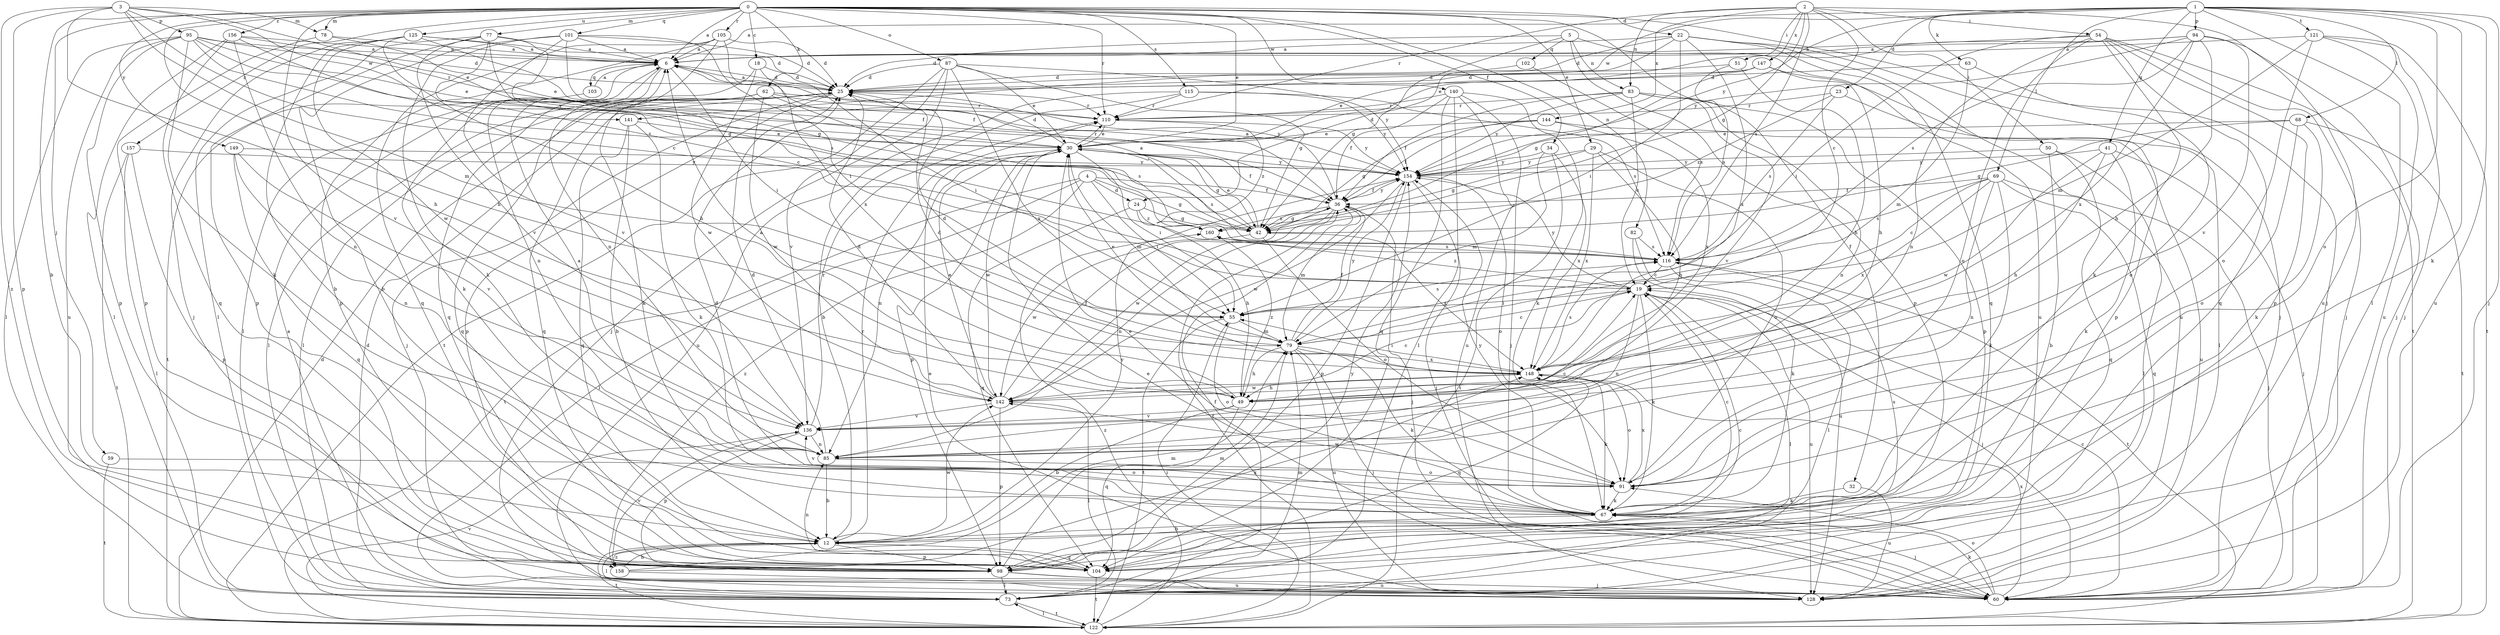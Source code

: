 strict digraph  {
0;
1;
2;
3;
4;
5;
6;
12;
18;
19;
22;
23;
24;
25;
29;
30;
32;
34;
36;
41;
42;
49;
50;
51;
54;
55;
59;
60;
62;
63;
67;
68;
69;
73;
77;
78;
79;
82;
83;
85;
87;
91;
94;
95;
98;
101;
102;
103;
104;
105;
110;
115;
116;
121;
122;
125;
128;
136;
140;
141;
142;
144;
147;
148;
149;
154;
156;
157;
158;
160;
0 -> 6  [label=a];
0 -> 12  [label=b];
0 -> 18  [label=c];
0 -> 22  [label=d];
0 -> 29  [label=e];
0 -> 30  [label=e];
0 -> 32  [label=f];
0 -> 34  [label=f];
0 -> 49  [label=h];
0 -> 59  [label=j];
0 -> 60  [label=j];
0 -> 62  [label=k];
0 -> 77  [label=m];
0 -> 78  [label=m];
0 -> 82  [label=n];
0 -> 87  [label=o];
0 -> 101  [label=q];
0 -> 105  [label=r];
0 -> 110  [label=r];
0 -> 115  [label=s];
0 -> 125  [label=u];
0 -> 136  [label=v];
0 -> 140  [label=w];
0 -> 149  [label=y];
0 -> 156  [label=z];
0 -> 157  [label=z];
1 -> 6  [label=a];
1 -> 23  [label=d];
1 -> 41  [label=g];
1 -> 60  [label=j];
1 -> 63  [label=k];
1 -> 67  [label=k];
1 -> 68  [label=l];
1 -> 69  [label=l];
1 -> 73  [label=l];
1 -> 91  [label=o];
1 -> 94  [label=p];
1 -> 121  [label=t];
1 -> 128  [label=u];
1 -> 141  [label=w];
1 -> 154  [label=y];
2 -> 19  [label=c];
2 -> 42  [label=g];
2 -> 50  [label=i];
2 -> 51  [label=i];
2 -> 54  [label=i];
2 -> 83  [label=n];
2 -> 110  [label=r];
2 -> 116  [label=s];
2 -> 128  [label=u];
2 -> 144  [label=x];
2 -> 147  [label=x];
3 -> 19  [label=c];
3 -> 30  [label=e];
3 -> 49  [label=h];
3 -> 78  [label=m];
3 -> 79  [label=m];
3 -> 95  [label=p];
3 -> 98  [label=p];
3 -> 141  [label=w];
3 -> 158  [label=z];
4 -> 24  [label=d];
4 -> 36  [label=f];
4 -> 42  [label=g];
4 -> 55  [label=i];
4 -> 73  [label=l];
4 -> 122  [label=t];
4 -> 158  [label=z];
5 -> 24  [label=d];
5 -> 25  [label=d];
5 -> 83  [label=n];
5 -> 98  [label=p];
5 -> 102  [label=q];
5 -> 128  [label=u];
6 -> 25  [label=d];
6 -> 55  [label=i];
6 -> 67  [label=k];
6 -> 73  [label=l];
6 -> 85  [label=n];
6 -> 103  [label=q];
12 -> 73  [label=l];
12 -> 98  [label=p];
12 -> 104  [label=q];
12 -> 110  [label=r];
12 -> 116  [label=s];
12 -> 122  [label=t];
12 -> 142  [label=w];
12 -> 154  [label=y];
12 -> 158  [label=z];
18 -> 25  [label=d];
18 -> 55  [label=i];
18 -> 104  [label=q];
18 -> 142  [label=w];
19 -> 55  [label=i];
19 -> 60  [label=j];
19 -> 67  [label=k];
19 -> 73  [label=l];
19 -> 85  [label=n];
19 -> 128  [label=u];
19 -> 154  [label=y];
19 -> 160  [label=z];
22 -> 6  [label=a];
22 -> 25  [label=d];
22 -> 42  [label=g];
22 -> 55  [label=i];
22 -> 60  [label=j];
22 -> 104  [label=q];
22 -> 128  [label=u];
22 -> 148  [label=x];
23 -> 73  [label=l];
23 -> 110  [label=r];
23 -> 116  [label=s];
23 -> 160  [label=z];
24 -> 42  [label=g];
24 -> 49  [label=h];
24 -> 104  [label=q];
24 -> 160  [label=z];
25 -> 6  [label=a];
25 -> 60  [label=j];
25 -> 73  [label=l];
25 -> 98  [label=p];
25 -> 104  [label=q];
25 -> 110  [label=r];
29 -> 42  [label=g];
29 -> 49  [label=h];
29 -> 91  [label=o];
29 -> 148  [label=x];
29 -> 154  [label=y];
30 -> 25  [label=d];
30 -> 36  [label=f];
30 -> 42  [label=g];
30 -> 55  [label=i];
30 -> 79  [label=m];
30 -> 85  [label=n];
30 -> 98  [label=p];
30 -> 110  [label=r];
30 -> 116  [label=s];
30 -> 142  [label=w];
30 -> 154  [label=y];
32 -> 67  [label=k];
32 -> 128  [label=u];
34 -> 79  [label=m];
34 -> 122  [label=t];
34 -> 148  [label=x];
34 -> 154  [label=y];
36 -> 6  [label=a];
36 -> 42  [label=g];
36 -> 60  [label=j];
36 -> 79  [label=m];
36 -> 85  [label=n];
36 -> 142  [label=w];
36 -> 154  [label=y];
36 -> 160  [label=z];
41 -> 49  [label=h];
41 -> 60  [label=j];
41 -> 67  [label=k];
41 -> 142  [label=w];
41 -> 154  [label=y];
42 -> 6  [label=a];
42 -> 30  [label=e];
42 -> 91  [label=o];
42 -> 142  [label=w];
42 -> 148  [label=x];
49 -> 6  [label=a];
49 -> 12  [label=b];
49 -> 104  [label=q];
49 -> 136  [label=v];
49 -> 160  [label=z];
50 -> 12  [label=b];
50 -> 73  [label=l];
50 -> 104  [label=q];
50 -> 154  [label=y];
51 -> 25  [label=d];
51 -> 49  [label=h];
51 -> 116  [label=s];
54 -> 6  [label=a];
54 -> 55  [label=i];
54 -> 60  [label=j];
54 -> 67  [label=k];
54 -> 85  [label=n];
54 -> 91  [label=o];
54 -> 98  [label=p];
54 -> 104  [label=q];
54 -> 122  [label=t];
55 -> 79  [label=m];
55 -> 91  [label=o];
55 -> 116  [label=s];
55 -> 122  [label=t];
59 -> 91  [label=o];
59 -> 122  [label=t];
60 -> 19  [label=c];
60 -> 30  [label=e];
60 -> 67  [label=k];
60 -> 91  [label=o];
60 -> 148  [label=x];
62 -> 67  [label=k];
62 -> 73  [label=l];
62 -> 104  [label=q];
62 -> 110  [label=r];
62 -> 116  [label=s];
62 -> 142  [label=w];
62 -> 154  [label=y];
63 -> 25  [label=d];
63 -> 79  [label=m];
63 -> 91  [label=o];
67 -> 12  [label=b];
67 -> 19  [label=c];
67 -> 25  [label=d];
67 -> 30  [label=e];
67 -> 60  [label=j];
67 -> 154  [label=y];
68 -> 30  [label=e];
68 -> 42  [label=g];
68 -> 67  [label=k];
68 -> 91  [label=o];
68 -> 122  [label=t];
69 -> 19  [label=c];
69 -> 36  [label=f];
69 -> 60  [label=j];
69 -> 67  [label=k];
69 -> 85  [label=n];
69 -> 104  [label=q];
69 -> 116  [label=s];
69 -> 148  [label=x];
73 -> 25  [label=d];
73 -> 36  [label=f];
73 -> 79  [label=m];
73 -> 122  [label=t];
77 -> 6  [label=a];
77 -> 19  [label=c];
77 -> 42  [label=g];
77 -> 73  [label=l];
77 -> 98  [label=p];
77 -> 116  [label=s];
77 -> 136  [label=v];
78 -> 6  [label=a];
78 -> 30  [label=e];
78 -> 98  [label=p];
79 -> 19  [label=c];
79 -> 25  [label=d];
79 -> 30  [label=e];
79 -> 36  [label=f];
79 -> 49  [label=h];
79 -> 60  [label=j];
79 -> 67  [label=k];
79 -> 128  [label=u];
79 -> 148  [label=x];
79 -> 154  [label=y];
82 -> 67  [label=k];
82 -> 116  [label=s];
82 -> 128  [label=u];
83 -> 19  [label=c];
83 -> 36  [label=f];
83 -> 85  [label=n];
83 -> 98  [label=p];
83 -> 110  [label=r];
83 -> 136  [label=v];
83 -> 154  [label=y];
85 -> 6  [label=a];
85 -> 12  [label=b];
85 -> 19  [label=c];
85 -> 25  [label=d];
85 -> 91  [label=o];
87 -> 25  [label=d];
87 -> 30  [label=e];
87 -> 42  [label=g];
87 -> 60  [label=j];
87 -> 122  [label=t];
87 -> 136  [label=v];
87 -> 148  [label=x];
87 -> 154  [label=y];
91 -> 67  [label=k];
91 -> 136  [label=v];
91 -> 142  [label=w];
91 -> 148  [label=x];
94 -> 6  [label=a];
94 -> 30  [label=e];
94 -> 49  [label=h];
94 -> 60  [label=j];
94 -> 116  [label=s];
94 -> 136  [label=v];
94 -> 148  [label=x];
94 -> 154  [label=y];
95 -> 6  [label=a];
95 -> 30  [label=e];
95 -> 67  [label=k];
95 -> 73  [label=l];
95 -> 98  [label=p];
95 -> 110  [label=r];
95 -> 128  [label=u];
95 -> 154  [label=y];
95 -> 160  [label=z];
98 -> 60  [label=j];
98 -> 73  [label=l];
98 -> 79  [label=m];
98 -> 128  [label=u];
98 -> 154  [label=y];
101 -> 6  [label=a];
101 -> 12  [label=b];
101 -> 25  [label=d];
101 -> 36  [label=f];
101 -> 55  [label=i];
101 -> 67  [label=k];
101 -> 136  [label=v];
102 -> 25  [label=d];
102 -> 116  [label=s];
103 -> 6  [label=a];
103 -> 122  [label=t];
104 -> 19  [label=c];
104 -> 85  [label=n];
104 -> 122  [label=t];
105 -> 6  [label=a];
105 -> 25  [label=d];
105 -> 85  [label=n];
105 -> 98  [label=p];
105 -> 104  [label=q];
105 -> 148  [label=x];
110 -> 30  [label=e];
110 -> 154  [label=y];
110 -> 160  [label=z];
115 -> 12  [label=b];
115 -> 110  [label=r];
115 -> 116  [label=s];
115 -> 128  [label=u];
115 -> 154  [label=y];
116 -> 19  [label=c];
116 -> 73  [label=l];
116 -> 122  [label=t];
121 -> 6  [label=a];
121 -> 60  [label=j];
121 -> 79  [label=m];
121 -> 91  [label=o];
121 -> 122  [label=t];
121 -> 128  [label=u];
122 -> 25  [label=d];
122 -> 36  [label=f];
122 -> 55  [label=i];
122 -> 73  [label=l];
122 -> 136  [label=v];
122 -> 160  [label=z];
125 -> 6  [label=a];
125 -> 12  [label=b];
125 -> 25  [label=d];
125 -> 36  [label=f];
125 -> 49  [label=h];
125 -> 60  [label=j];
125 -> 142  [label=w];
128 -> 6  [label=a];
128 -> 30  [label=e];
136 -> 85  [label=n];
136 -> 98  [label=p];
136 -> 110  [label=r];
140 -> 36  [label=f];
140 -> 60  [label=j];
140 -> 67  [label=k];
140 -> 73  [label=l];
140 -> 104  [label=q];
140 -> 110  [label=r];
140 -> 128  [label=u];
141 -> 12  [label=b];
141 -> 30  [label=e];
141 -> 67  [label=k];
141 -> 104  [label=q];
142 -> 19  [label=c];
142 -> 25  [label=d];
142 -> 30  [label=e];
142 -> 36  [label=f];
142 -> 73  [label=l];
142 -> 98  [label=p];
142 -> 136  [label=v];
144 -> 30  [label=e];
144 -> 36  [label=f];
144 -> 42  [label=g];
144 -> 128  [label=u];
144 -> 148  [label=x];
147 -> 25  [label=d];
147 -> 30  [label=e];
147 -> 42  [label=g];
147 -> 49  [label=h];
147 -> 98  [label=p];
148 -> 25  [label=d];
148 -> 49  [label=h];
148 -> 55  [label=i];
148 -> 67  [label=k];
148 -> 91  [label=o];
148 -> 104  [label=q];
148 -> 116  [label=s];
148 -> 142  [label=w];
149 -> 85  [label=n];
149 -> 104  [label=q];
149 -> 136  [label=v];
149 -> 154  [label=y];
154 -> 36  [label=f];
154 -> 60  [label=j];
154 -> 91  [label=o];
154 -> 98  [label=p];
154 -> 142  [label=w];
156 -> 6  [label=a];
156 -> 25  [label=d];
156 -> 42  [label=g];
156 -> 73  [label=l];
156 -> 85  [label=n];
156 -> 104  [label=q];
157 -> 73  [label=l];
157 -> 98  [label=p];
157 -> 122  [label=t];
157 -> 154  [label=y];
158 -> 12  [label=b];
158 -> 79  [label=m];
158 -> 128  [label=u];
158 -> 136  [label=v];
158 -> 148  [label=x];
160 -> 116  [label=s];
}
